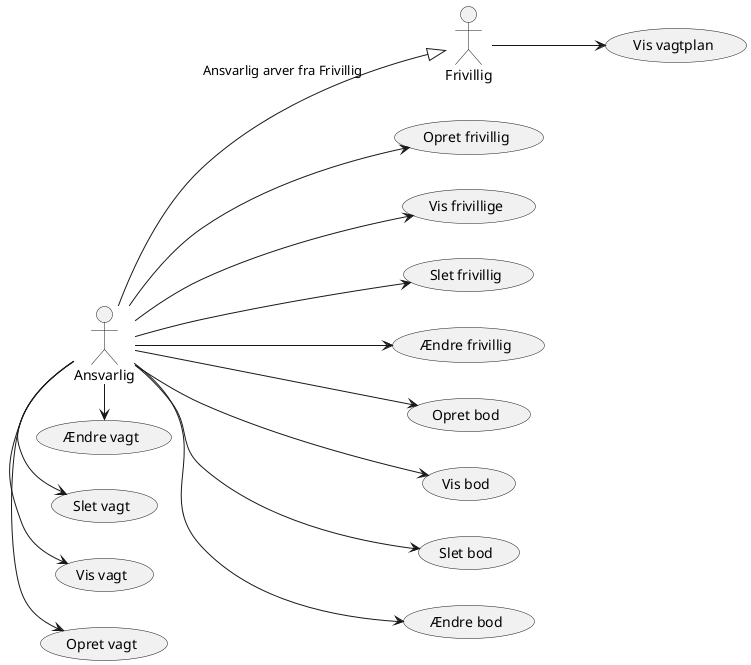 @startuml
'https://plantuml.com/use-case-diagram
left to right direction
/'
:Main Admin: as Admin
(Use the application) as (Use) '/

Ansvarlig --|> Frivillig : Ansvarlig arver fra Frivillig
Frivillig --> (Vis vagtplan)

Ansvarlig --> (Opret frivillig)
Ansvarlig --> (Vis frivillige)
Ansvarlig --> (Slet frivillig)
Ansvarlig --> (Ændre frivillig)

Ansvarlig -> (Opret vagt)
Ansvarlig -> (Vis vagt)
Ansvarlig -> (Slet vagt)
Ansvarlig -> (Ændre vagt)

Ansvarlig --> (Opret bod)
Ansvarlig --> (Vis bod)
Ansvarlig --> (Slet bod)
Ansvarlig --> (Ændre bod)




/'
note right of (Use)
A note can also
be on several lines
end note

note "Ansvarlig arver fra frivillig" as N2
Frivillig .. Ansvarlig
/'
N2 .. (Use)
'/
@enduml